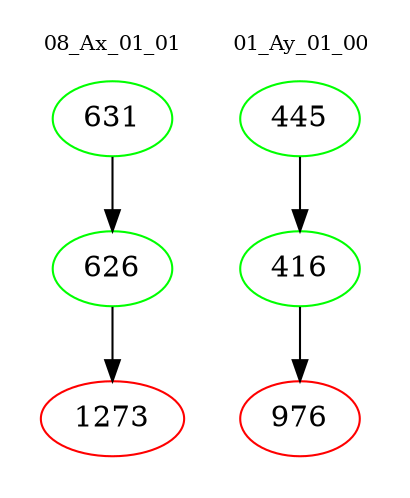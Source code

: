 digraph{
subgraph cluster_0 {
color = white
label = "08_Ax_01_01";
fontsize=10;
T0_631 [label="631", color="green"]
T0_631 -> T0_626 [color="black"]
T0_626 [label="626", color="green"]
T0_626 -> T0_1273 [color="black"]
T0_1273 [label="1273", color="red"]
}
subgraph cluster_1 {
color = white
label = "01_Ay_01_00";
fontsize=10;
T1_445 [label="445", color="green"]
T1_445 -> T1_416 [color="black"]
T1_416 [label="416", color="green"]
T1_416 -> T1_976 [color="black"]
T1_976 [label="976", color="red"]
}
}
